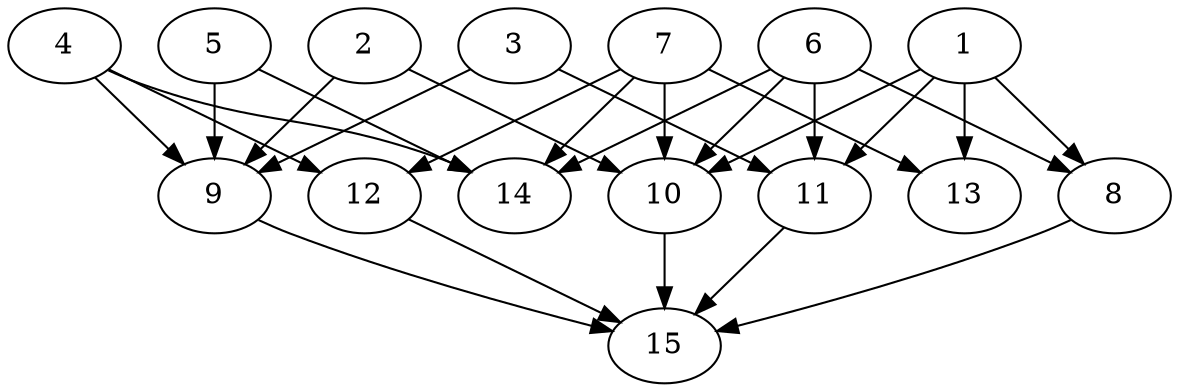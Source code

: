 // DAG automatically generated by daggen at Thu Oct  3 13:59:27 2019
// ./daggen --dot -n 15 --ccr 0.3 --fat 0.7 --regular 0.7 --density 0.7 --mindata 5242880 --maxdata 52428800 
digraph G {
  1 [size="38860800", alpha="0.13", expect_size="11658240"] 
  1 -> 8 [size ="11658240"]
  1 -> 10 [size ="11658240"]
  1 -> 11 [size ="11658240"]
  1 -> 13 [size ="11658240"]
  2 [size="96354987", alpha="0.20", expect_size="28906496"] 
  2 -> 9 [size ="28906496"]
  2 -> 10 [size ="28906496"]
  3 [size="150753280", alpha="0.01", expect_size="45225984"] 
  3 -> 9 [size ="45225984"]
  3 -> 11 [size ="45225984"]
  4 [size="106086400", alpha="0.16", expect_size="31825920"] 
  4 -> 9 [size ="31825920"]
  4 -> 12 [size ="31825920"]
  4 -> 14 [size ="31825920"]
  5 [size="68034560", alpha="0.04", expect_size="20410368"] 
  5 -> 9 [size ="20410368"]
  5 -> 14 [size ="20410368"]
  6 [size="81240747", alpha="0.09", expect_size="24372224"] 
  6 -> 8 [size ="24372224"]
  6 -> 10 [size ="24372224"]
  6 -> 11 [size ="24372224"]
  6 -> 14 [size ="24372224"]
  7 [size="68154027", alpha="0.11", expect_size="20446208"] 
  7 -> 10 [size ="20446208"]
  7 -> 12 [size ="20446208"]
  7 -> 13 [size ="20446208"]
  7 -> 14 [size ="20446208"]
  8 [size="18346667", alpha="0.16", expect_size="5504000"] 
  8 -> 15 [size ="5504000"]
  9 [size="108137813", alpha="0.00", expect_size="32441344"] 
  9 -> 15 [size ="32441344"]
  10 [size="25139200", alpha="0.18", expect_size="7541760"] 
  10 -> 15 [size ="7541760"]
  11 [size="161904640", alpha="0.15", expect_size="48571392"] 
  11 -> 15 [size ="48571392"]
  12 [size="109728427", alpha="0.17", expect_size="32918528"] 
  12 -> 15 [size ="32918528"]
  13 [size="109288107", alpha="0.08", expect_size="32786432"] 
  14 [size="115855360", alpha="0.03", expect_size="34756608"] 
  15 [size="88289280", alpha="0.04", expect_size="26486784"] 
}
